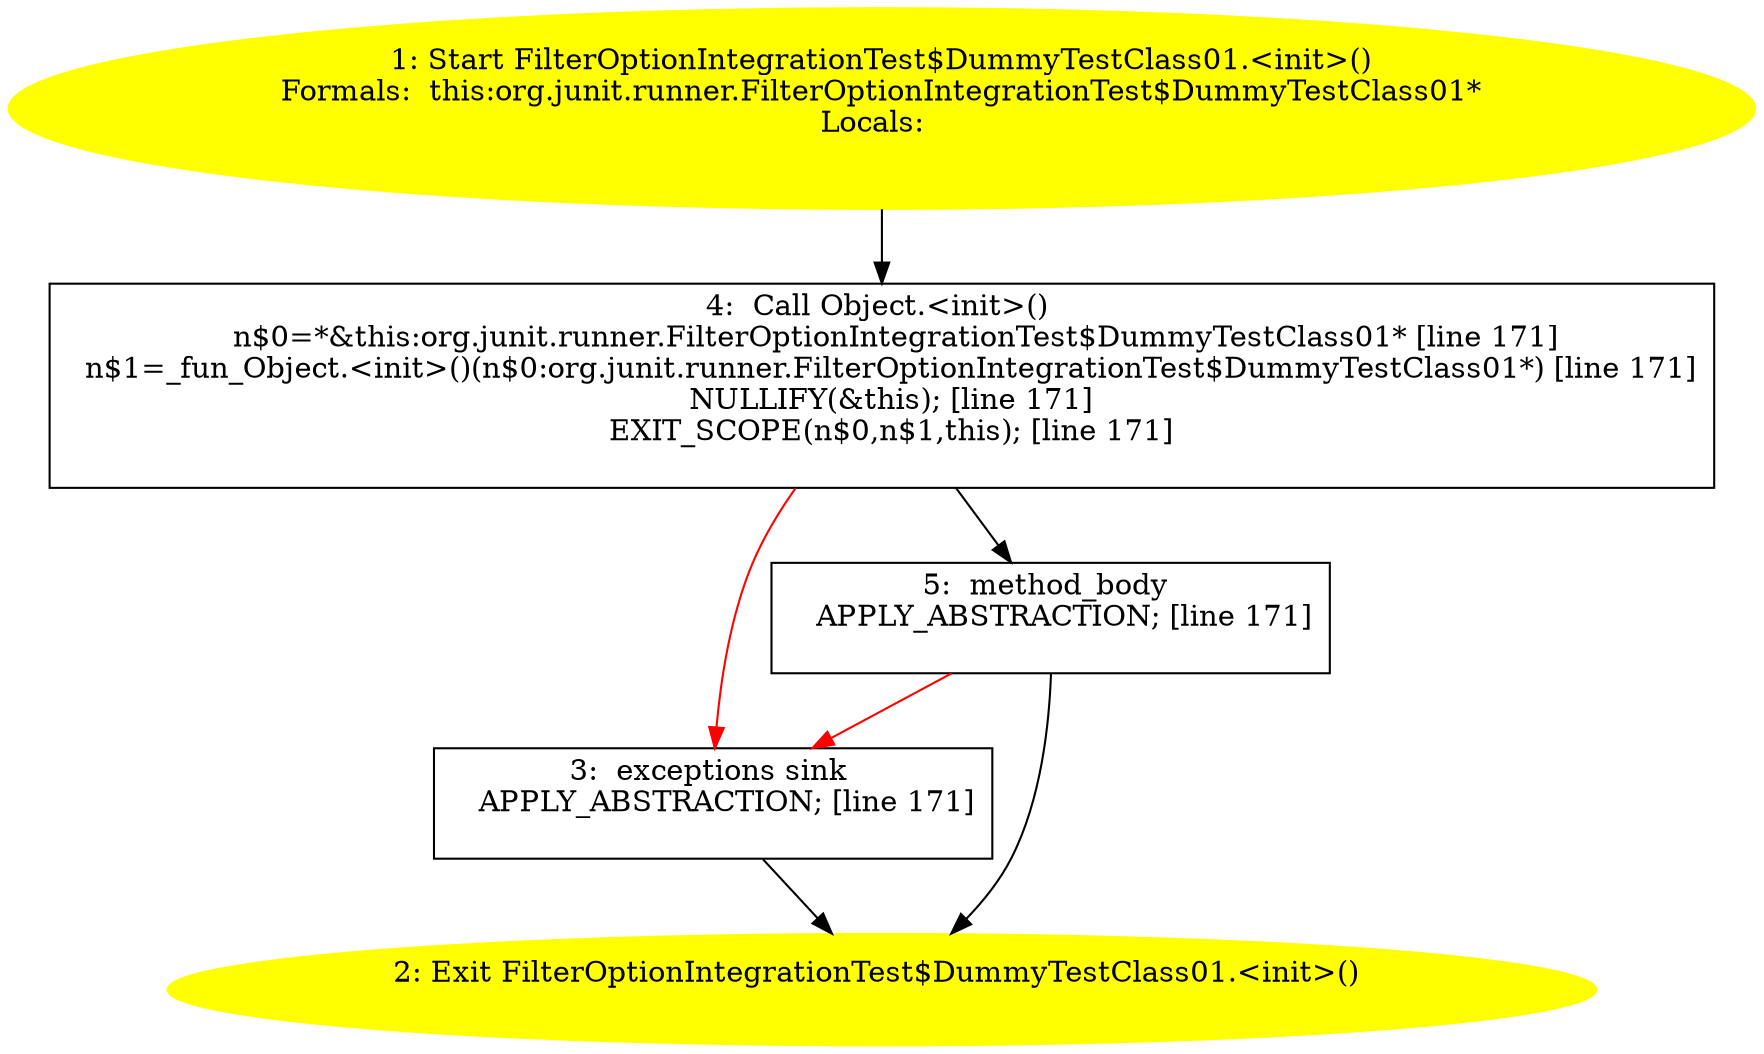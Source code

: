 /* @generated */
digraph cfg {
"org.junit.runner.FilterOptionIntegrationTest$DummyTestClass01.<init>().8902eb1d14b324986576335b6d877925_1" [label="1: Start FilterOptionIntegrationTest$DummyTestClass01.<init>()\nFormals:  this:org.junit.runner.FilterOptionIntegrationTest$DummyTestClass01*\nLocals:  \n  " color=yellow style=filled]
	

	 "org.junit.runner.FilterOptionIntegrationTest$DummyTestClass01.<init>().8902eb1d14b324986576335b6d877925_1" -> "org.junit.runner.FilterOptionIntegrationTest$DummyTestClass01.<init>().8902eb1d14b324986576335b6d877925_4" ;
"org.junit.runner.FilterOptionIntegrationTest$DummyTestClass01.<init>().8902eb1d14b324986576335b6d877925_2" [label="2: Exit FilterOptionIntegrationTest$DummyTestClass01.<init>() \n  " color=yellow style=filled]
	

"org.junit.runner.FilterOptionIntegrationTest$DummyTestClass01.<init>().8902eb1d14b324986576335b6d877925_3" [label="3:  exceptions sink \n   APPLY_ABSTRACTION; [line 171]\n " shape="box"]
	

	 "org.junit.runner.FilterOptionIntegrationTest$DummyTestClass01.<init>().8902eb1d14b324986576335b6d877925_3" -> "org.junit.runner.FilterOptionIntegrationTest$DummyTestClass01.<init>().8902eb1d14b324986576335b6d877925_2" ;
"org.junit.runner.FilterOptionIntegrationTest$DummyTestClass01.<init>().8902eb1d14b324986576335b6d877925_4" [label="4:  Call Object.<init>() \n   n$0=*&this:org.junit.runner.FilterOptionIntegrationTest$DummyTestClass01* [line 171]\n  n$1=_fun_Object.<init>()(n$0:org.junit.runner.FilterOptionIntegrationTest$DummyTestClass01*) [line 171]\n  NULLIFY(&this); [line 171]\n  EXIT_SCOPE(n$0,n$1,this); [line 171]\n " shape="box"]
	

	 "org.junit.runner.FilterOptionIntegrationTest$DummyTestClass01.<init>().8902eb1d14b324986576335b6d877925_4" -> "org.junit.runner.FilterOptionIntegrationTest$DummyTestClass01.<init>().8902eb1d14b324986576335b6d877925_5" ;
	 "org.junit.runner.FilterOptionIntegrationTest$DummyTestClass01.<init>().8902eb1d14b324986576335b6d877925_4" -> "org.junit.runner.FilterOptionIntegrationTest$DummyTestClass01.<init>().8902eb1d14b324986576335b6d877925_3" [color="red" ];
"org.junit.runner.FilterOptionIntegrationTest$DummyTestClass01.<init>().8902eb1d14b324986576335b6d877925_5" [label="5:  method_body \n   APPLY_ABSTRACTION; [line 171]\n " shape="box"]
	

	 "org.junit.runner.FilterOptionIntegrationTest$DummyTestClass01.<init>().8902eb1d14b324986576335b6d877925_5" -> "org.junit.runner.FilterOptionIntegrationTest$DummyTestClass01.<init>().8902eb1d14b324986576335b6d877925_2" ;
	 "org.junit.runner.FilterOptionIntegrationTest$DummyTestClass01.<init>().8902eb1d14b324986576335b6d877925_5" -> "org.junit.runner.FilterOptionIntegrationTest$DummyTestClass01.<init>().8902eb1d14b324986576335b6d877925_3" [color="red" ];
}
